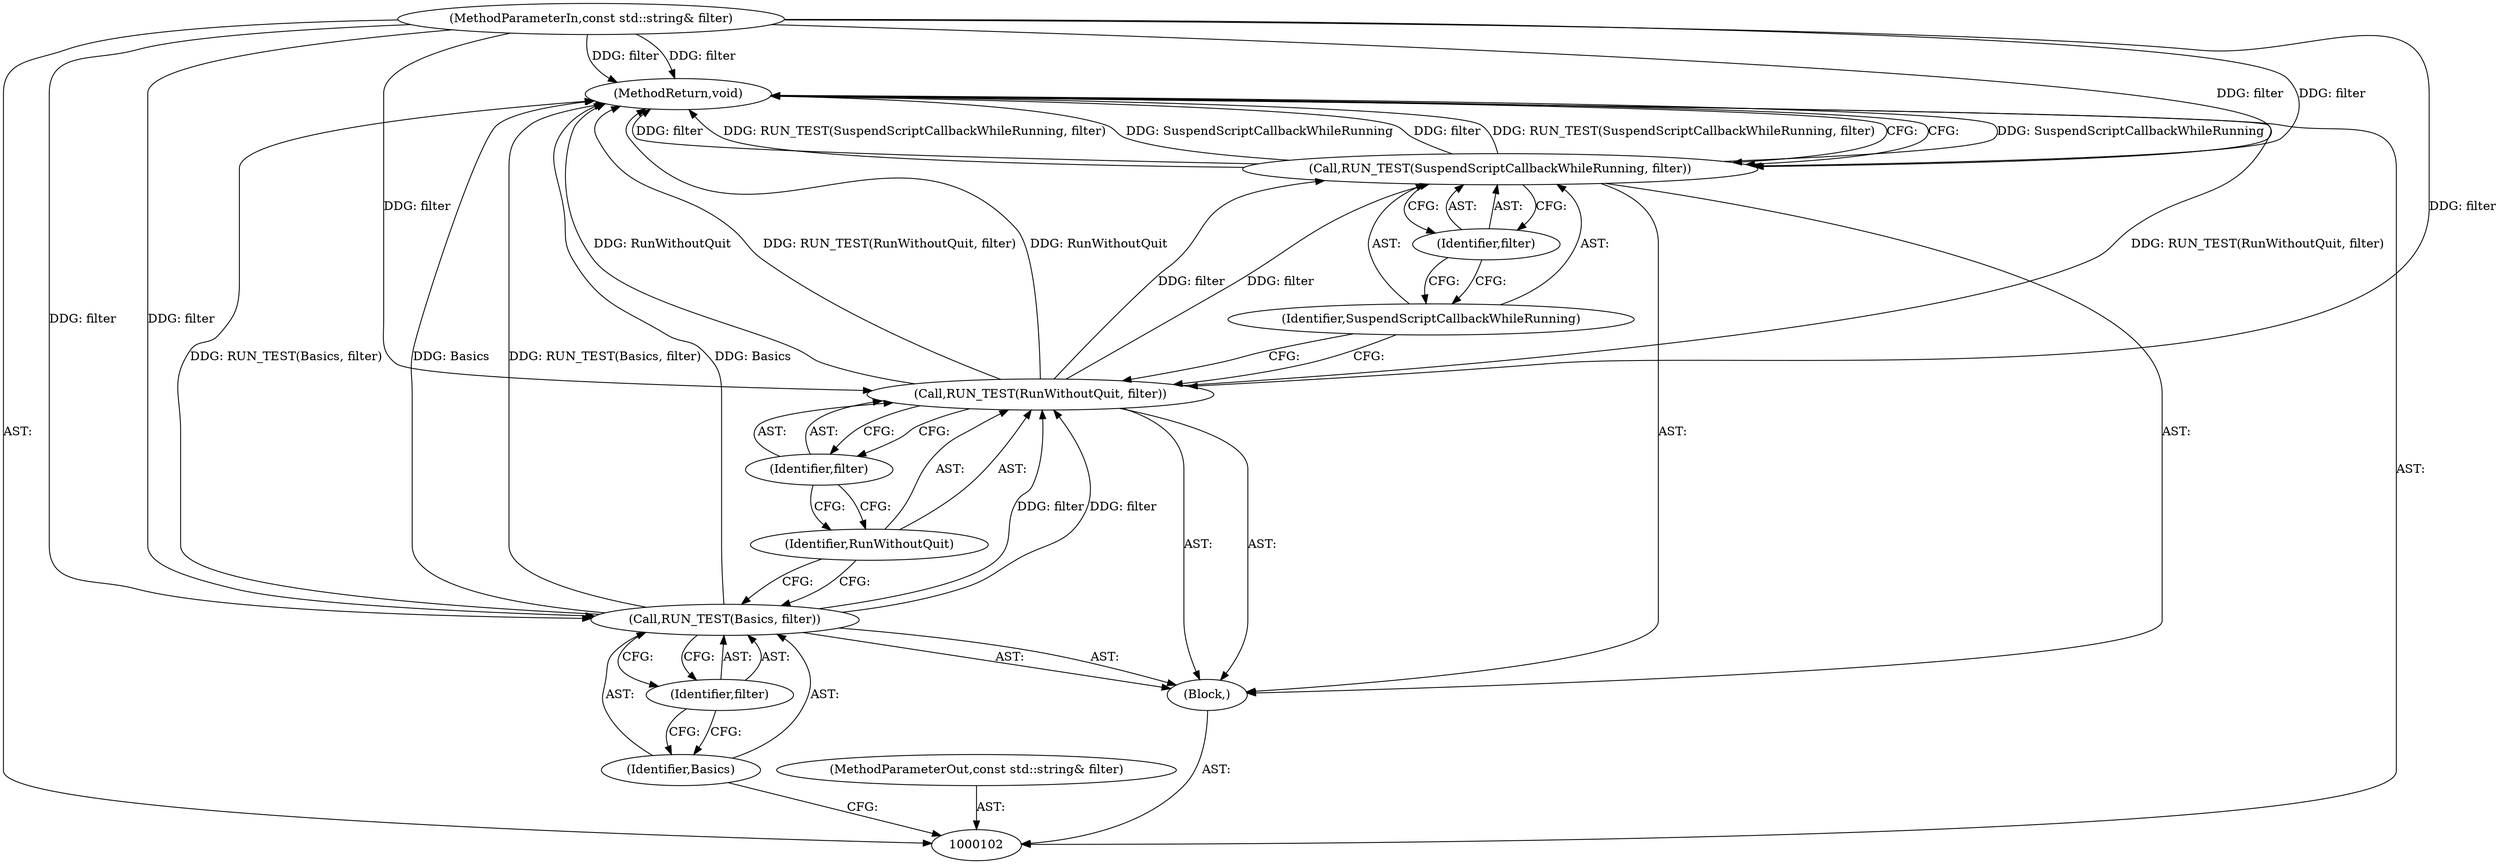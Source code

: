 digraph "0_Chrome_dd77c2a41c72589d929db0592565125ca629fb2c_1" {
"1000114" [label="(MethodReturn,void)"];
"1000103" [label="(MethodParameterIn,const std::string& filter)"];
"1000158" [label="(MethodParameterOut,const std::string& filter)"];
"1000104" [label="(Block,)"];
"1000106" [label="(Identifier,Basics)"];
"1000107" [label="(Identifier,filter)"];
"1000105" [label="(Call,RUN_TEST(Basics, filter))"];
"1000109" [label="(Identifier,RunWithoutQuit)"];
"1000110" [label="(Identifier,filter)"];
"1000108" [label="(Call,RUN_TEST(RunWithoutQuit, filter))"];
"1000112" [label="(Identifier,SuspendScriptCallbackWhileRunning)"];
"1000111" [label="(Call,RUN_TEST(SuspendScriptCallbackWhileRunning, filter))"];
"1000113" [label="(Identifier,filter)"];
"1000114" -> "1000102"  [label="AST: "];
"1000114" -> "1000111"  [label="CFG: "];
"1000108" -> "1000114"  [label="DDG: RUN_TEST(RunWithoutQuit, filter)"];
"1000108" -> "1000114"  [label="DDG: RunWithoutQuit"];
"1000105" -> "1000114"  [label="DDG: RUN_TEST(Basics, filter)"];
"1000105" -> "1000114"  [label="DDG: Basics"];
"1000103" -> "1000114"  [label="DDG: filter"];
"1000111" -> "1000114"  [label="DDG: SuspendScriptCallbackWhileRunning"];
"1000111" -> "1000114"  [label="DDG: filter"];
"1000111" -> "1000114"  [label="DDG: RUN_TEST(SuspendScriptCallbackWhileRunning, filter)"];
"1000103" -> "1000102"  [label="AST: "];
"1000103" -> "1000114"  [label="DDG: filter"];
"1000103" -> "1000105"  [label="DDG: filter"];
"1000103" -> "1000108"  [label="DDG: filter"];
"1000103" -> "1000111"  [label="DDG: filter"];
"1000158" -> "1000102"  [label="AST: "];
"1000104" -> "1000102"  [label="AST: "];
"1000105" -> "1000104"  [label="AST: "];
"1000108" -> "1000104"  [label="AST: "];
"1000111" -> "1000104"  [label="AST: "];
"1000106" -> "1000105"  [label="AST: "];
"1000106" -> "1000102"  [label="CFG: "];
"1000107" -> "1000106"  [label="CFG: "];
"1000107" -> "1000105"  [label="AST: "];
"1000107" -> "1000106"  [label="CFG: "];
"1000105" -> "1000107"  [label="CFG: "];
"1000105" -> "1000104"  [label="AST: "];
"1000105" -> "1000107"  [label="CFG: "];
"1000106" -> "1000105"  [label="AST: "];
"1000107" -> "1000105"  [label="AST: "];
"1000109" -> "1000105"  [label="CFG: "];
"1000105" -> "1000114"  [label="DDG: RUN_TEST(Basics, filter)"];
"1000105" -> "1000114"  [label="DDG: Basics"];
"1000103" -> "1000105"  [label="DDG: filter"];
"1000105" -> "1000108"  [label="DDG: filter"];
"1000109" -> "1000108"  [label="AST: "];
"1000109" -> "1000105"  [label="CFG: "];
"1000110" -> "1000109"  [label="CFG: "];
"1000110" -> "1000108"  [label="AST: "];
"1000110" -> "1000109"  [label="CFG: "];
"1000108" -> "1000110"  [label="CFG: "];
"1000108" -> "1000104"  [label="AST: "];
"1000108" -> "1000110"  [label="CFG: "];
"1000109" -> "1000108"  [label="AST: "];
"1000110" -> "1000108"  [label="AST: "];
"1000112" -> "1000108"  [label="CFG: "];
"1000108" -> "1000114"  [label="DDG: RUN_TEST(RunWithoutQuit, filter)"];
"1000108" -> "1000114"  [label="DDG: RunWithoutQuit"];
"1000105" -> "1000108"  [label="DDG: filter"];
"1000103" -> "1000108"  [label="DDG: filter"];
"1000108" -> "1000111"  [label="DDG: filter"];
"1000112" -> "1000111"  [label="AST: "];
"1000112" -> "1000108"  [label="CFG: "];
"1000113" -> "1000112"  [label="CFG: "];
"1000111" -> "1000104"  [label="AST: "];
"1000111" -> "1000113"  [label="CFG: "];
"1000112" -> "1000111"  [label="AST: "];
"1000113" -> "1000111"  [label="AST: "];
"1000114" -> "1000111"  [label="CFG: "];
"1000111" -> "1000114"  [label="DDG: SuspendScriptCallbackWhileRunning"];
"1000111" -> "1000114"  [label="DDG: filter"];
"1000111" -> "1000114"  [label="DDG: RUN_TEST(SuspendScriptCallbackWhileRunning, filter)"];
"1000108" -> "1000111"  [label="DDG: filter"];
"1000103" -> "1000111"  [label="DDG: filter"];
"1000113" -> "1000111"  [label="AST: "];
"1000113" -> "1000112"  [label="CFG: "];
"1000111" -> "1000113"  [label="CFG: "];
}
